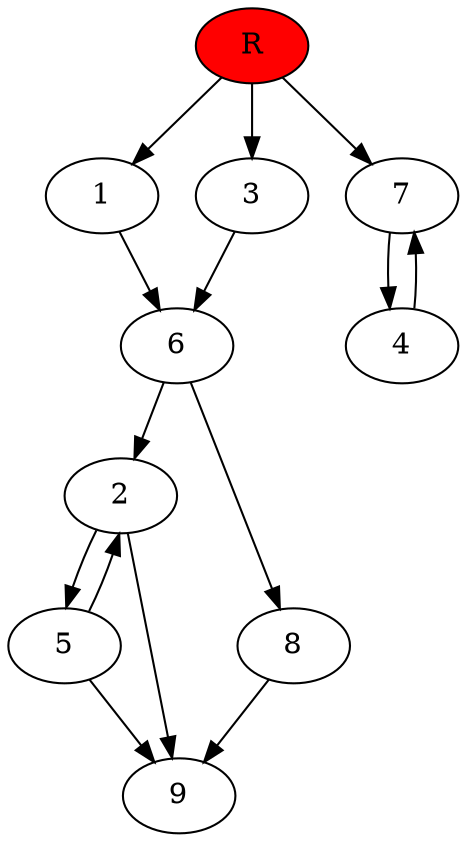 digraph prb31465 {
	1
	2
	3
	4
	5
	6
	7
	8
	R [fillcolor="#ff0000" style=filled]
	1 -> 6
	2 -> 5
	2 -> 9
	3 -> 6
	4 -> 7
	5 -> 2
	5 -> 9
	6 -> 2
	6 -> 8
	7 -> 4
	8 -> 9
	R -> 1
	R -> 3
	R -> 7
}
